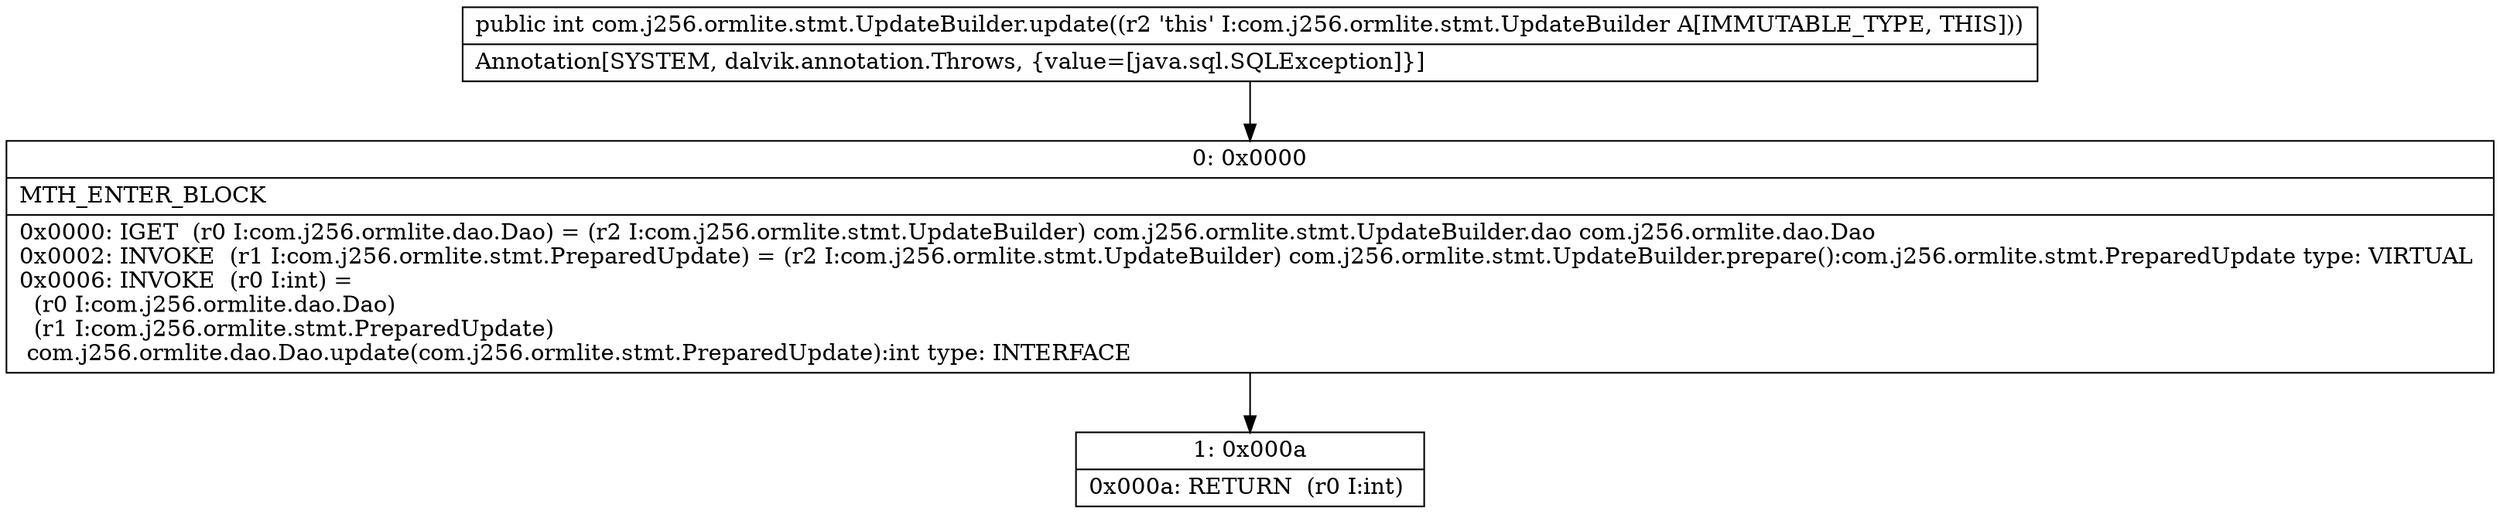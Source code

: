 digraph "CFG forcom.j256.ormlite.stmt.UpdateBuilder.update()I" {
Node_0 [shape=record,label="{0\:\ 0x0000|MTH_ENTER_BLOCK\l|0x0000: IGET  (r0 I:com.j256.ormlite.dao.Dao) = (r2 I:com.j256.ormlite.stmt.UpdateBuilder) com.j256.ormlite.stmt.UpdateBuilder.dao com.j256.ormlite.dao.Dao \l0x0002: INVOKE  (r1 I:com.j256.ormlite.stmt.PreparedUpdate) = (r2 I:com.j256.ormlite.stmt.UpdateBuilder) com.j256.ormlite.stmt.UpdateBuilder.prepare():com.j256.ormlite.stmt.PreparedUpdate type: VIRTUAL \l0x0006: INVOKE  (r0 I:int) = \l  (r0 I:com.j256.ormlite.dao.Dao)\l  (r1 I:com.j256.ormlite.stmt.PreparedUpdate)\l com.j256.ormlite.dao.Dao.update(com.j256.ormlite.stmt.PreparedUpdate):int type: INTERFACE \l}"];
Node_1 [shape=record,label="{1\:\ 0x000a|0x000a: RETURN  (r0 I:int) \l}"];
MethodNode[shape=record,label="{public int com.j256.ormlite.stmt.UpdateBuilder.update((r2 'this' I:com.j256.ormlite.stmt.UpdateBuilder A[IMMUTABLE_TYPE, THIS]))  | Annotation[SYSTEM, dalvik.annotation.Throws, \{value=[java.sql.SQLException]\}]\l}"];
MethodNode -> Node_0;
Node_0 -> Node_1;
}

